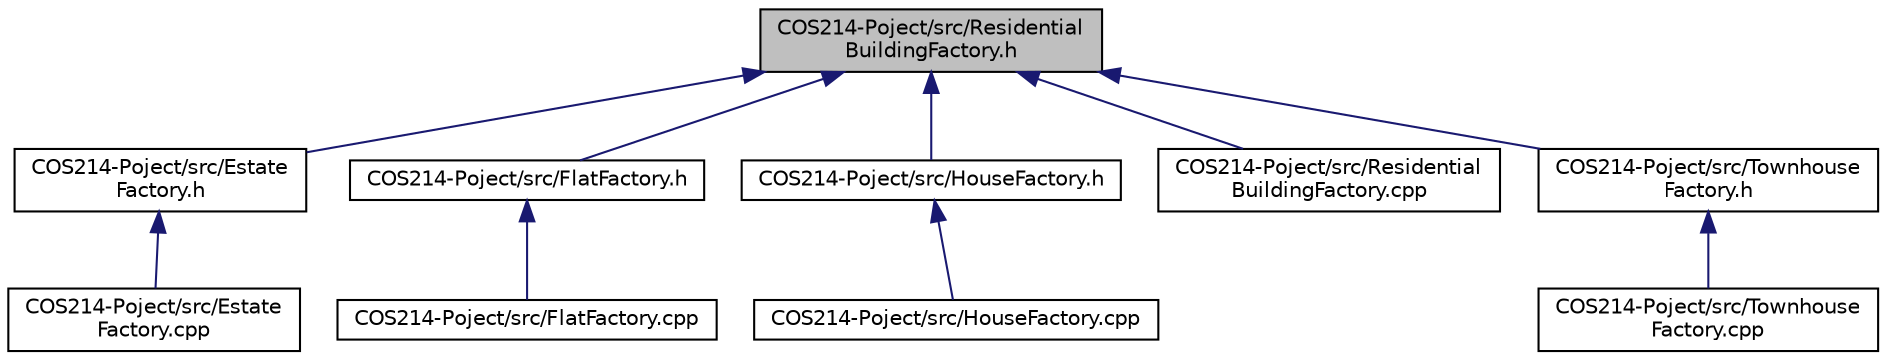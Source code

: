 digraph "COS214-Poject/src/ResidentialBuildingFactory.h"
{
 // LATEX_PDF_SIZE
  edge [fontname="Helvetica",fontsize="10",labelfontname="Helvetica",labelfontsize="10"];
  node [fontname="Helvetica",fontsize="10",shape=record];
  Node1 [label="COS214-Poject/src/Residential\lBuildingFactory.h",height=0.2,width=0.4,color="black", fillcolor="grey75", style="filled", fontcolor="black",tooltip=" "];
  Node1 -> Node2 [dir="back",color="midnightblue",fontsize="10",style="solid"];
  Node2 [label="COS214-Poject/src/Estate\lFactory.h",height=0.2,width=0.4,color="black", fillcolor="white", style="filled",URL="$EstateFactory_8h.html",tooltip=" "];
  Node2 -> Node3 [dir="back",color="midnightblue",fontsize="10",style="solid"];
  Node3 [label="COS214-Poject/src/Estate\lFactory.cpp",height=0.2,width=0.4,color="black", fillcolor="white", style="filled",URL="$EstateFactory_8cpp.html",tooltip=" "];
  Node1 -> Node4 [dir="back",color="midnightblue",fontsize="10",style="solid"];
  Node4 [label="COS214-Poject/src/FlatFactory.h",height=0.2,width=0.4,color="black", fillcolor="white", style="filled",URL="$FlatFactory_8h.html",tooltip=" "];
  Node4 -> Node5 [dir="back",color="midnightblue",fontsize="10",style="solid"];
  Node5 [label="COS214-Poject/src/FlatFactory.cpp",height=0.2,width=0.4,color="black", fillcolor="white", style="filled",URL="$FlatFactory_8cpp.html",tooltip=" "];
  Node1 -> Node6 [dir="back",color="midnightblue",fontsize="10",style="solid"];
  Node6 [label="COS214-Poject/src/HouseFactory.h",height=0.2,width=0.4,color="black", fillcolor="white", style="filled",URL="$HouseFactory_8h.html",tooltip=" "];
  Node6 -> Node7 [dir="back",color="midnightblue",fontsize="10",style="solid"];
  Node7 [label="COS214-Poject/src/HouseFactory.cpp",height=0.2,width=0.4,color="black", fillcolor="white", style="filled",URL="$HouseFactory_8cpp.html",tooltip=" "];
  Node1 -> Node8 [dir="back",color="midnightblue",fontsize="10",style="solid"];
  Node8 [label="COS214-Poject/src/Residential\lBuildingFactory.cpp",height=0.2,width=0.4,color="black", fillcolor="white", style="filled",URL="$ResidentialBuildingFactory_8cpp.html",tooltip=" "];
  Node1 -> Node9 [dir="back",color="midnightblue",fontsize="10",style="solid"];
  Node9 [label="COS214-Poject/src/Townhouse\lFactory.h",height=0.2,width=0.4,color="black", fillcolor="white", style="filled",URL="$TownhouseFactory_8h.html",tooltip=" "];
  Node9 -> Node10 [dir="back",color="midnightblue",fontsize="10",style="solid"];
  Node10 [label="COS214-Poject/src/Townhouse\lFactory.cpp",height=0.2,width=0.4,color="black", fillcolor="white", style="filled",URL="$TownhouseFactory_8cpp.html",tooltip=" "];
}
